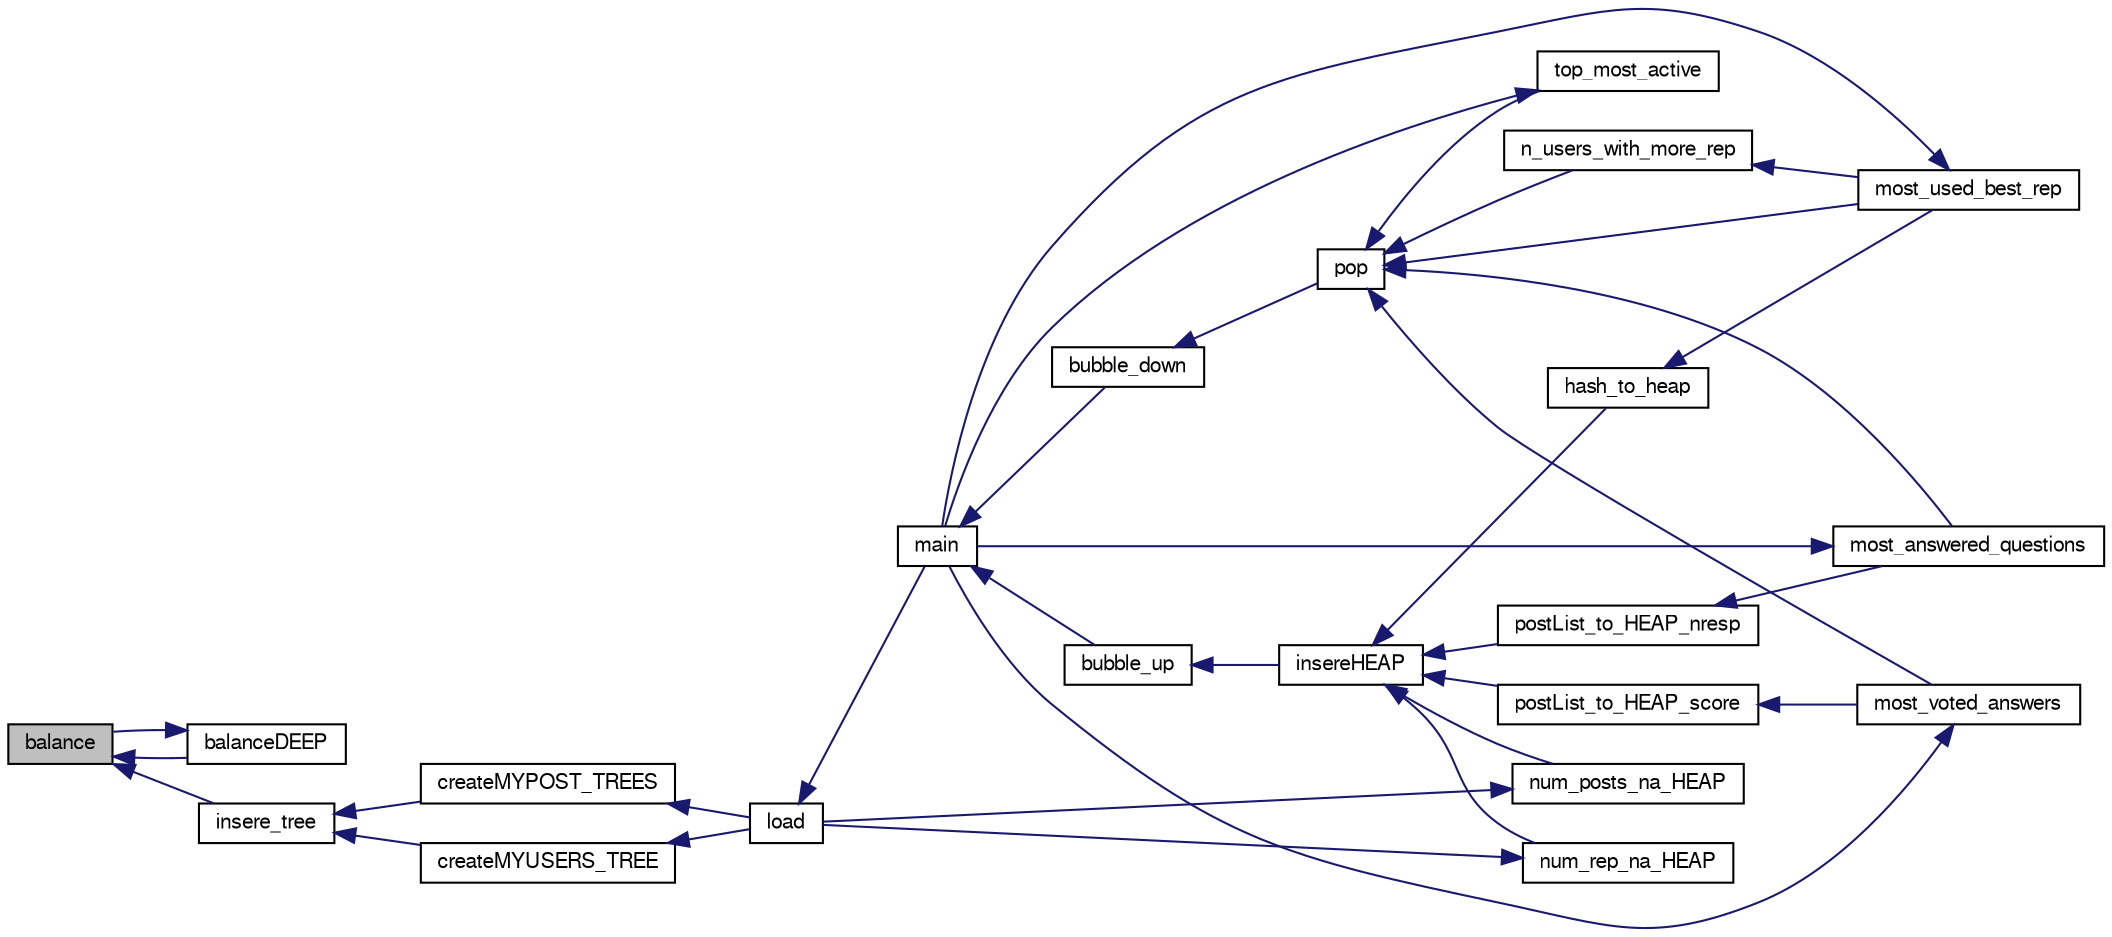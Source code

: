 digraph "balance"
{
  edge [fontname="FreeSans",fontsize="10",labelfontname="FreeSans",labelfontsize="10"];
  node [fontname="FreeSans",fontsize="10",shape=record];
  rankdir="LR";
  Node1 [label="balance",height=0.2,width=0.4,color="black", fillcolor="grey75", style="filled", fontcolor="black"];
  Node1 -> Node2 [dir="back",color="midnightblue",fontsize="10",style="solid",fontname="FreeSans"];
  Node2 [label="balanceDEEP",height=0.2,width=0.4,color="black", fillcolor="white", style="filled",URL="$mytree_8c.html#a12ba44d23354b9652c365e450982c658",tooltip="Função calcula o balanço de um nodo. "];
  Node2 -> Node1 [dir="back",color="midnightblue",fontsize="10",style="solid",fontname="FreeSans"];
  Node1 -> Node3 [dir="back",color="midnightblue",fontsize="10",style="solid",fontname="FreeSans"];
  Node3 [label="insere_tree",height=0.2,width=0.4,color="black", fillcolor="white", style="filled",URL="$mytree_8h.html#a7faa98622d7d8699dd0505fac22ed6ec",tooltip="Função insere um elemento na árvore. "];
  Node3 -> Node4 [dir="back",color="midnightblue",fontsize="10",style="solid",fontname="FreeSans"];
  Node4 [label="createMYPOST_TREES",height=0.2,width=0.4,color="black", fillcolor="white", style="filled",URL="$loading_8h.html#a52422d368261141da27ba7efc94ef364",tooltip="Função que cria as àrvores balanceadas de posts segundo id e data de criação. "];
  Node4 -> Node5 [dir="back",color="midnightblue",fontsize="10",style="solid",fontname="FreeSans"];
  Node5 [label="load",height=0.2,width=0.4,color="black", fillcolor="white", style="filled",URL="$interface_8h.html#a644c94e592239aa49a0cf315d69b1c64",tooltip="Função dá load aos ficheiros xml. "];
  Node5 -> Node6 [dir="back",color="midnightblue",fontsize="10",style="solid",fontname="FreeSans"];
  Node6 [label="main",height=0.2,width=0.4,color="black", fillcolor="white", style="filled",URL="$main_8c.html#ae66f6b31b5ad750f1fe042a706a4e3d4"];
  Node6 -> Node7 [dir="back",color="midnightblue",fontsize="10",style="solid",fontname="FreeSans"];
  Node7 [label="bubble_up",height=0.2,width=0.4,color="black", fillcolor="white", style="filled",URL="$myheap_8h.html#ace1f2a5d5bc48b367d1fd893827ec140",tooltip="Função que coloca o último elemento adicionado na sua posição correta. "];
  Node7 -> Node8 [dir="back",color="midnightblue",fontsize="10",style="solid",fontname="FreeSans"];
  Node8 [label="insereHEAP",height=0.2,width=0.4,color="black", fillcolor="white", style="filled",URL="$myheap_8h.html#a844070e8301ff20531948818379ca7f9",tooltip="Função que insere um novo elemento na heap. "];
  Node8 -> Node9 [dir="back",color="midnightblue",fontsize="10",style="solid",fontname="FreeSans"];
  Node9 [label="num_posts_na_HEAP",height=0.2,width=0.4,color="black", fillcolor="white", style="filled",URL="$interface_8c.html#ae5f33a943c4ae2dae9412708c17cc53f",tooltip="Função auxiliar adiciona a informação da data de um nodo MYUSER numa heap. "];
  Node9 -> Node5 [dir="back",color="midnightblue",fontsize="10",style="solid",fontname="FreeSans"];
  Node8 -> Node10 [dir="back",color="midnightblue",fontsize="10",style="solid",fontname="FreeSans"];
  Node10 [label="num_rep_na_HEAP",height=0.2,width=0.4,color="black", fillcolor="white", style="filled",URL="$interface_8c.html#a37bc5ac324407a740abf0344028521dc",tooltip="Função auxiliar que adiciona a informação da data de um nodo MYUSER numa heap para reputação..."];
  Node10 -> Node5 [dir="back",color="midnightblue",fontsize="10",style="solid",fontname="FreeSans"];
  Node8 -> Node11 [dir="back",color="midnightblue",fontsize="10",style="solid",fontname="FreeSans"];
  Node11 [label="postList_to_HEAP_score",height=0.2,width=0.4,color="black", fillcolor="white", style="filled",URL="$interface_8c.html#abaa41336f16a88d117077daca2dabce3",tooltip="Função auxiliar que adiciona a informação da data de um nodo STACKPOST numa heap para scores..."];
  Node11 -> Node12 [dir="back",color="midnightblue",fontsize="10",style="solid",fontname="FreeSans"];
  Node12 [label="most_voted_answers",height=0.2,width=0.4,color="black", fillcolor="white", style="filled",URL="$interface_8h.html#abee0976337de52cefdc4e840c803f2f4",tooltip="Função que dado um intervalo de tempo calcula os N posts com melhor score. "];
  Node12 -> Node6 [dir="back",color="midnightblue",fontsize="10",style="solid",fontname="FreeSans"];
  Node8 -> Node13 [dir="back",color="midnightblue",fontsize="10",style="solid",fontname="FreeSans"];
  Node13 [label="postList_to_HEAP_nresp",height=0.2,width=0.4,color="black", fillcolor="white", style="filled",URL="$interface_8c.html#ae434a780bfd43f9d1b3a667b615fef31",tooltip="Função auxiliar que adiciona a informação da data de um nodo STACKPOST numa heap para perguntas com m..."];
  Node13 -> Node14 [dir="back",color="midnightblue",fontsize="10",style="solid",fontname="FreeSans"];
  Node14 [label="most_answered_questions",height=0.2,width=0.4,color="black", fillcolor="white", style="filled",URL="$interface_8h.html#a4847929aa84113b38e6804acefdfd6a4",tooltip="Função que dado um intervalo de tempo calcula as N perguntas com mais respostas. "];
  Node14 -> Node6 [dir="back",color="midnightblue",fontsize="10",style="solid",fontname="FreeSans"];
  Node8 -> Node15 [dir="back",color="midnightblue",fontsize="10",style="solid",fontname="FreeSans"];
  Node15 [label="hash_to_heap",height=0.2,width=0.4,color="black", fillcolor="white", style="filled",URL="$interface_8c.html#ad09b4104b58f6cfbf30d1dabd69d00b6",tooltip="Função auxiliar compatível com a API do glib para inserir numa heap os dados da hashtable com as ocor..."];
  Node15 -> Node16 [dir="back",color="midnightblue",fontsize="10",style="solid",fontname="FreeSans"];
  Node16 [label="most_used_best_rep",height=0.2,width=0.4,color="black", fillcolor="white", style="filled",URL="$interface_8h.html#aa048ff54eec00113e9e16d530370fcc1",tooltip="Função que obtém o número de ocorrencias das N tags mais usadas num dado período de tempo pelos N use..."];
  Node16 -> Node6 [dir="back",color="midnightblue",fontsize="10",style="solid",fontname="FreeSans"];
  Node6 -> Node17 [dir="back",color="midnightblue",fontsize="10",style="solid",fontname="FreeSans"];
  Node17 [label="bubble_down",height=0.2,width=0.4,color="black", fillcolor="white", style="filled",URL="$myheap_8h.html#a8060dd960c3242b7250e5a7d730593d6",tooltip="Função que realiza as operações necessárias depois de se retirar um elemento. "];
  Node17 -> Node18 [dir="back",color="midnightblue",fontsize="10",style="solid",fontname="FreeSans"];
  Node18 [label="pop",height=0.2,width=0.4,color="black", fillcolor="white", style="filled",URL="$myheap_8h.html#a835a400b71780f44bd1e8e00afe03e25",tooltip="Função que retira um elemento na heap. "];
  Node18 -> Node19 [dir="back",color="midnightblue",fontsize="10",style="solid",fontname="FreeSans"];
  Node19 [label="top_most_active",height=0.2,width=0.4,color="black", fillcolor="white", style="filled",URL="$interface_8h.html#aea6f8074566f0a5373ea67b3469fd4cc",tooltip="Função que calcula os N utilizadores com mais posts. "];
  Node19 -> Node6 [dir="back",color="midnightblue",fontsize="10",style="solid",fontname="FreeSans"];
  Node18 -> Node12 [dir="back",color="midnightblue",fontsize="10",style="solid",fontname="FreeSans"];
  Node18 -> Node14 [dir="back",color="midnightblue",fontsize="10",style="solid",fontname="FreeSans"];
  Node18 -> Node20 [dir="back",color="midnightblue",fontsize="10",style="solid",fontname="FreeSans"];
  Node20 [label="n_users_with_more_rep",height=0.2,width=0.4,color="black", fillcolor="white", style="filled",URL="$interface_8c.html#abfa5eaef67b944c1707d738fcc581d97",tooltip="Função auxiliar que calcula os N utilizadores com melhor rep. "];
  Node20 -> Node16 [dir="back",color="midnightblue",fontsize="10",style="solid",fontname="FreeSans"];
  Node18 -> Node16 [dir="back",color="midnightblue",fontsize="10",style="solid",fontname="FreeSans"];
  Node3 -> Node21 [dir="back",color="midnightblue",fontsize="10",style="solid",fontname="FreeSans"];
  Node21 [label="createMYUSERS_TREE",height=0.2,width=0.4,color="black", fillcolor="white", style="filled",URL="$myuser_8h.html#a773f5af522e3e98df29de85f9d01efd0",tooltip="Função lê o ficheiro User.xml e cria uma arvore. "];
  Node21 -> Node5 [dir="back",color="midnightblue",fontsize="10",style="solid",fontname="FreeSans"];
}
